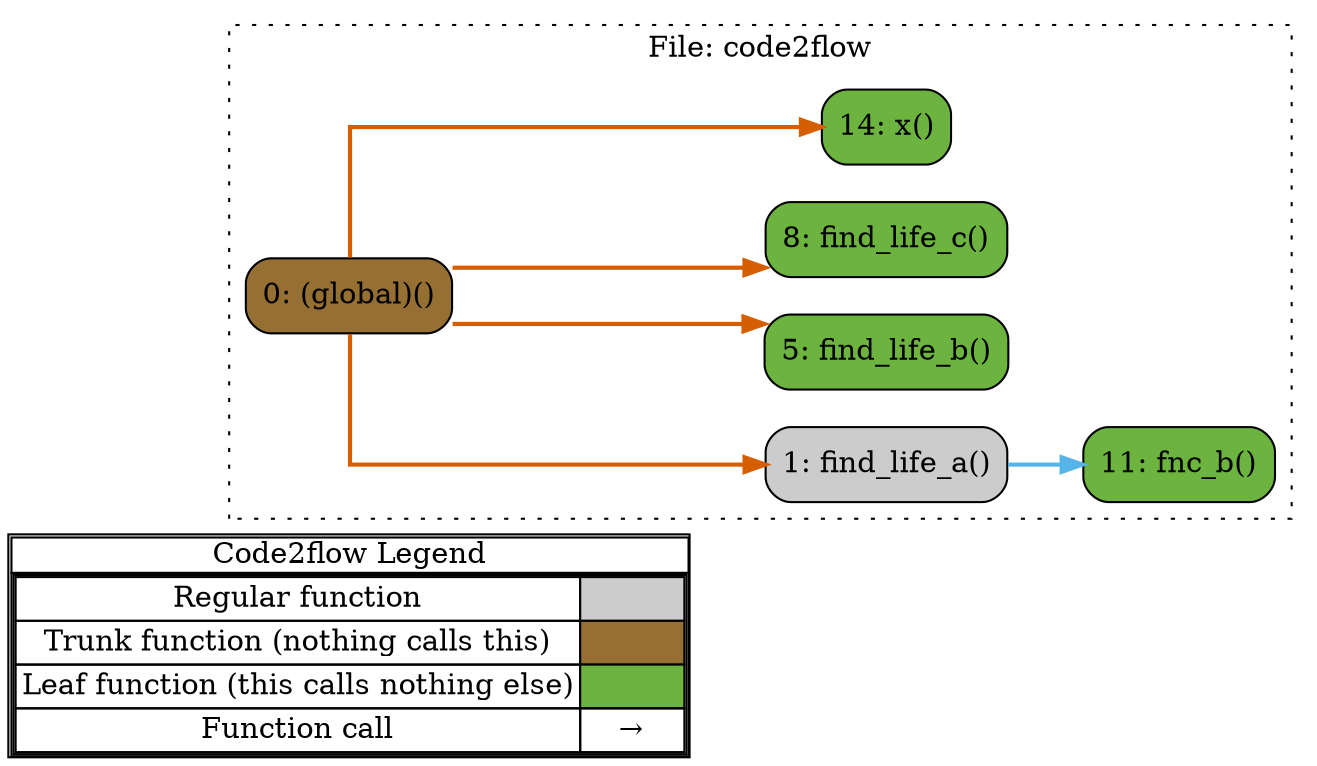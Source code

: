digraph G {
concentrate=true;
splines="ortho";
rankdir="LR";
subgraph legend{
    rank = min;
    label = "legend";
    Legend [shape=none, margin=0, label = <
        <table cellspacing="0" cellpadding="0" border="1"><tr><td>Code2flow Legend</td></tr><tr><td>
        <table cellspacing="0">
        <tr><td>Regular function</td><td width="50px" bgcolor='#cccccc'></td></tr>
        <tr><td>Trunk function (nothing calls this)</td><td bgcolor='#966F33'></td></tr>
        <tr><td>Leaf function (this calls nothing else)</td><td bgcolor='#6db33f'></td></tr>
        <tr><td>Function call</td><td><font color='black'>&#8594;</font></td></tr>
        </table></td></tr></table>
        >];
}node_cbc12a26 [label="0: (global)()" name="code2flow::(global)" shape="rect" style="rounded,filled" fillcolor="#966F33" ];
node_3dd5f3ca [label="1: find_life_a()" name="code2flow::find_life_a" shape="rect" style="rounded,filled" fillcolor="#cccccc" ];
node_32e1d51b [label="5: find_life_b()" name="code2flow::find_life_b" shape="rect" style="rounded,filled" fillcolor="#6db33f" ];
node_9417f868 [label="8: find_life_c()" name="code2flow::find_life_c" shape="rect" style="rounded,filled" fillcolor="#6db33f" ];
node_2a10487f [label="11: fnc_b()" name="code2flow::fnc_b" shape="rect" style="rounded,filled" fillcolor="#6db33f" ];
node_82b95c54 [label="14: x()" name="code2flow::x" shape="rect" style="rounded,filled" fillcolor="#6db33f" ];
node_cbc12a26 -> node_3dd5f3ca [color="#D55E00" penwidth="2"];
node_cbc12a26 -> node_32e1d51b [color="#D55E00" penwidth="2"];
node_cbc12a26 -> node_9417f868 [color="#D55E00" penwidth="2"];
node_cbc12a26 -> node_82b95c54 [color="#D55E00" penwidth="2"];
node_3dd5f3ca -> node_2a10487f [color="#56B4E9" penwidth="2"];
subgraph cluster_090cffac {
    node_3dd5f3ca node_32e1d51b node_9417f868 node_2a10487f node_82b95c54 node_cbc12a26;
    label="File: code2flow";
    name="code2flow";
    style="filled";
    graph[style=dotted];
};
}
